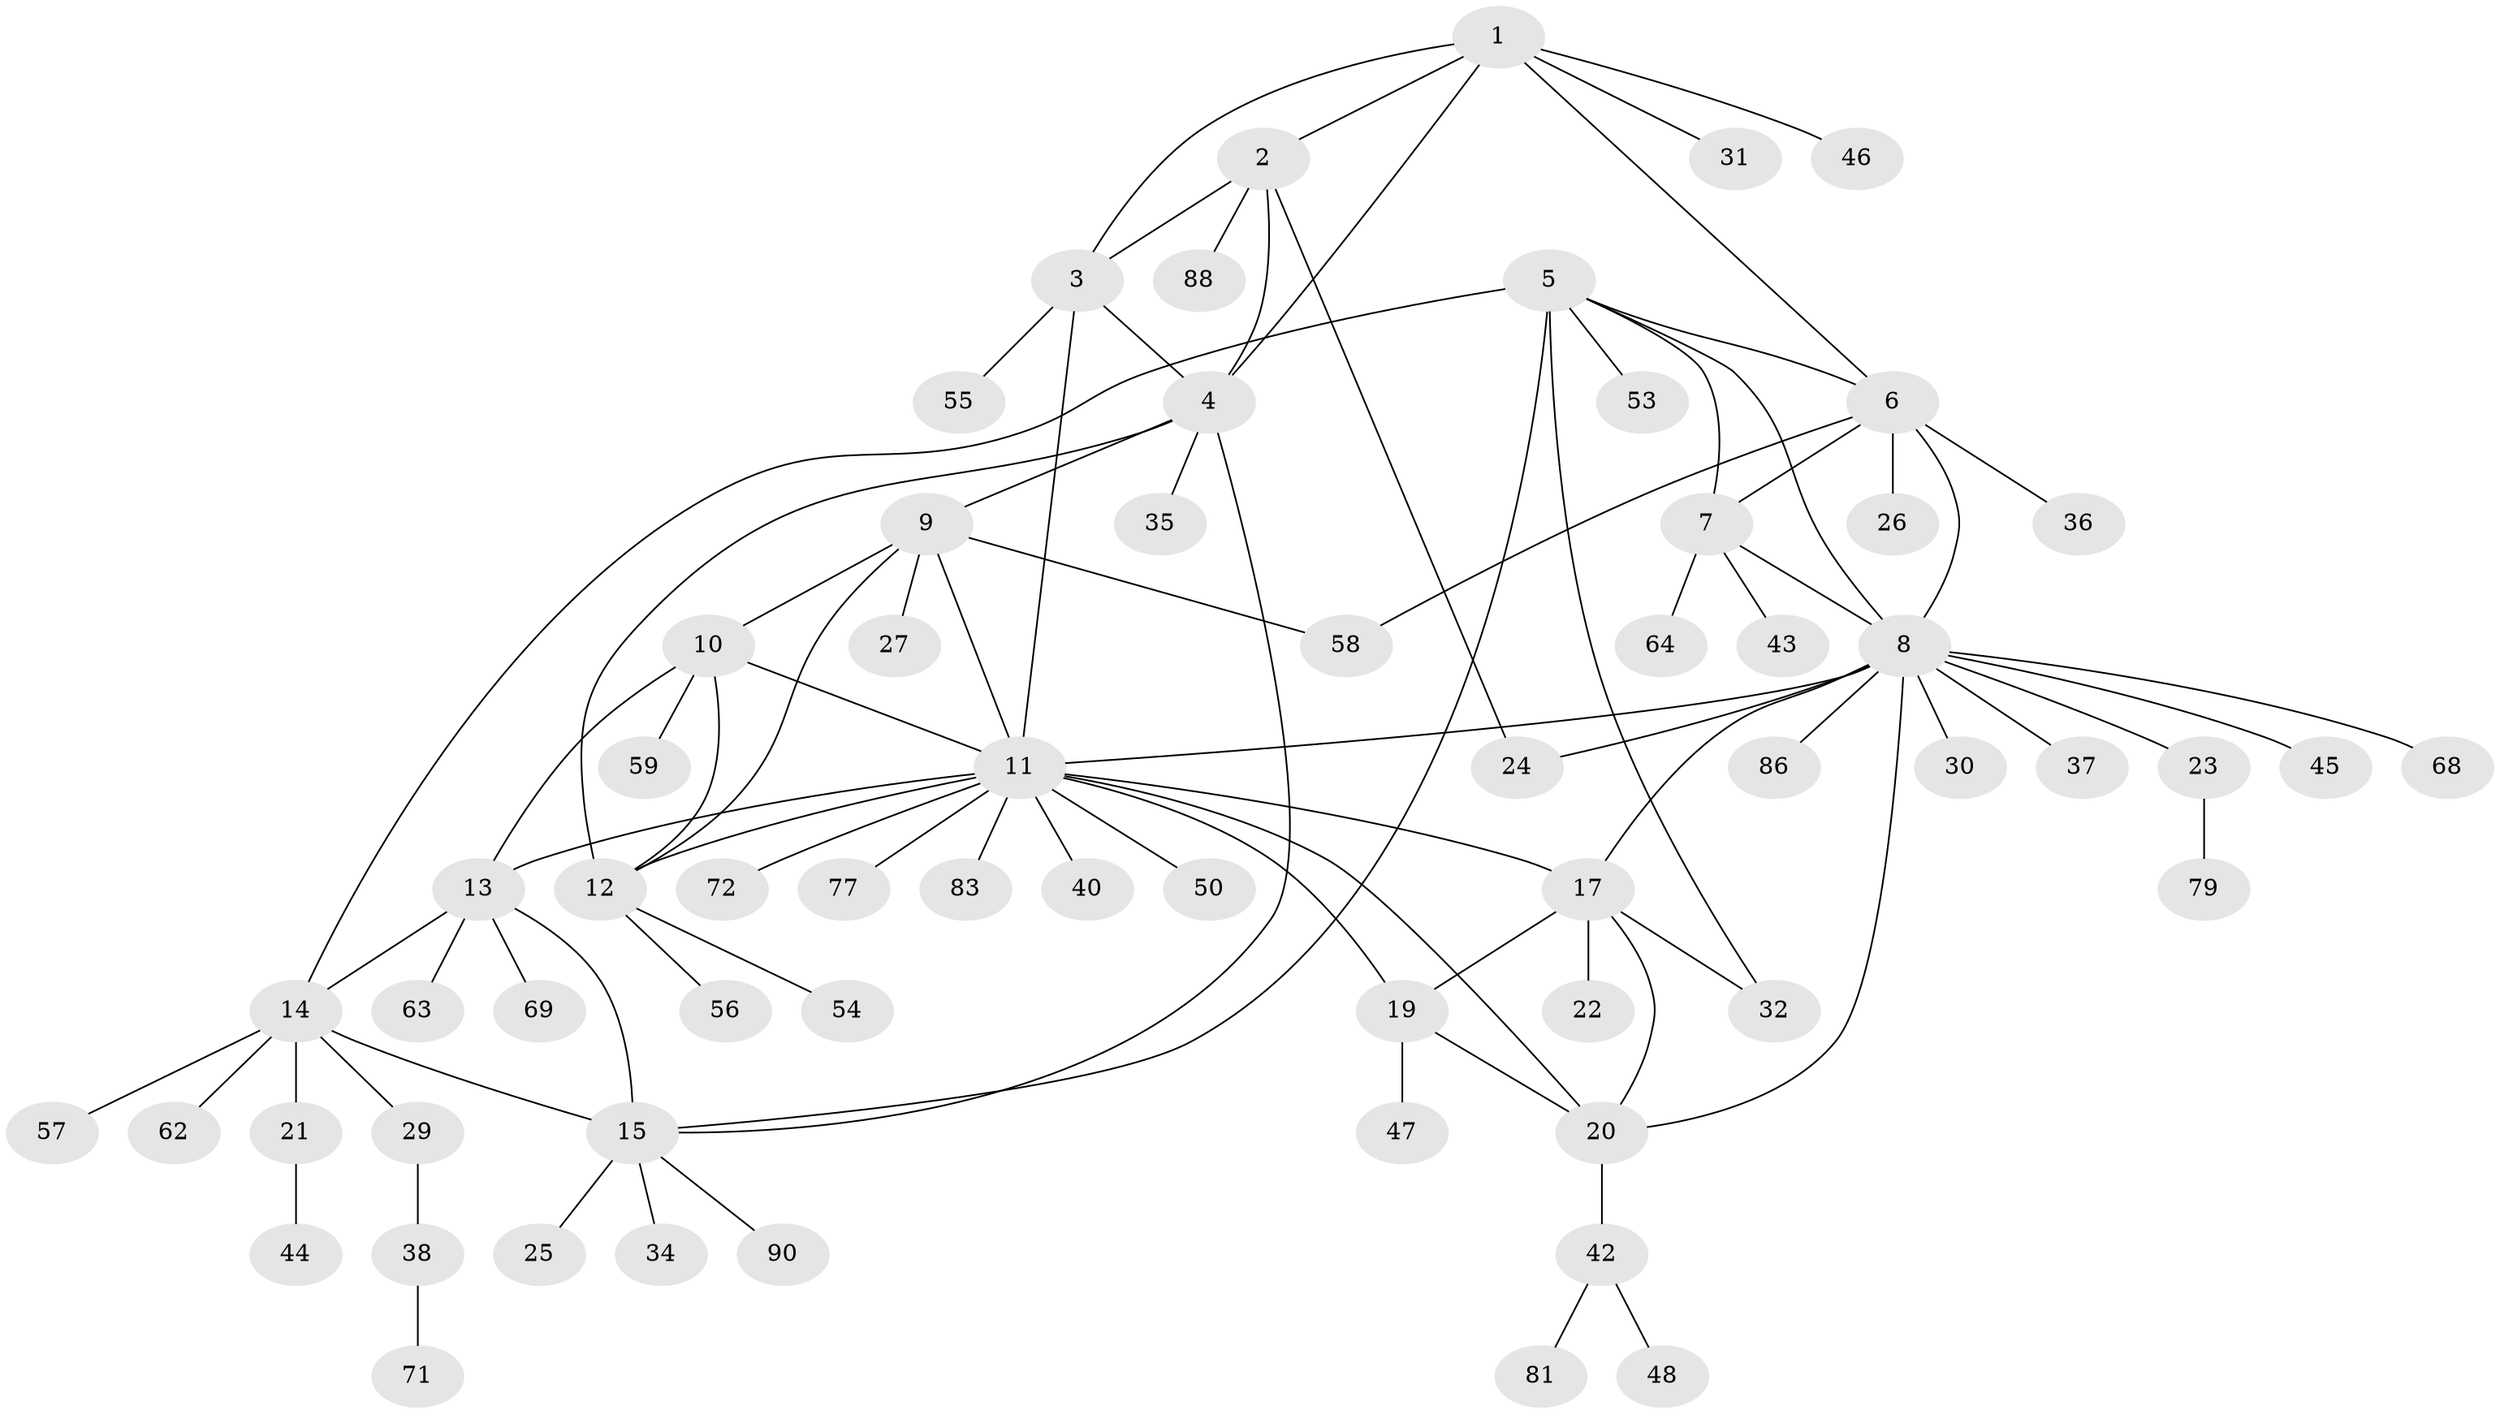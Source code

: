 // original degree distribution, {7: 0.05555555555555555, 6: 0.06666666666666667, 8: 0.03333333333333333, 12: 0.011111111111111112, 5: 0.03333333333333333, 9: 0.022222222222222223, 2: 0.17777777777777778, 1: 0.5666666666666667, 3: 0.03333333333333333}
// Generated by graph-tools (version 1.1) at 2025/42/03/06/25 10:42:15]
// undirected, 64 vertices, 88 edges
graph export_dot {
graph [start="1"]
  node [color=gray90,style=filled];
  1 [super="+87"];
  2 [super="+52"];
  3 [super="+70"];
  4 [super="+33"];
  5 [super="+49"];
  6 [super="+76"];
  7 [super="+80"];
  8 [super="+28"];
  9 [super="+39"];
  10;
  11 [super="+18"];
  12 [super="+74"];
  13 [super="+66"];
  14 [super="+60"];
  15 [super="+16"];
  17 [super="+78"];
  19 [super="+73"];
  20 [super="+67"];
  21;
  22 [super="+84"];
  23;
  24;
  25;
  26 [super="+41"];
  27;
  29 [super="+61"];
  30;
  31;
  32;
  34;
  35;
  36;
  37;
  38 [super="+51"];
  40;
  42;
  43;
  44 [super="+65"];
  45;
  46;
  47;
  48;
  50;
  53;
  54 [super="+75"];
  55;
  56;
  57;
  58 [super="+85"];
  59;
  62;
  63;
  64 [super="+82"];
  68;
  69;
  71;
  72;
  77;
  79;
  81;
  83;
  86;
  88 [super="+89"];
  90;
  1 -- 2;
  1 -- 3;
  1 -- 4;
  1 -- 6;
  1 -- 31;
  1 -- 46;
  2 -- 3;
  2 -- 4;
  2 -- 24;
  2 -- 88;
  3 -- 4;
  3 -- 55;
  3 -- 11;
  4 -- 9;
  4 -- 15;
  4 -- 35;
  4 -- 12;
  5 -- 6;
  5 -- 7;
  5 -- 8;
  5 -- 32;
  5 -- 53;
  5 -- 15;
  5 -- 14;
  6 -- 7;
  6 -- 8;
  6 -- 26;
  6 -- 36;
  6 -- 58;
  7 -- 8;
  7 -- 43;
  7 -- 64;
  8 -- 11;
  8 -- 20;
  8 -- 23;
  8 -- 24;
  8 -- 30;
  8 -- 37;
  8 -- 45;
  8 -- 86;
  8 -- 17;
  8 -- 68;
  9 -- 10;
  9 -- 11;
  9 -- 12;
  9 -- 27;
  9 -- 58;
  10 -- 11;
  10 -- 12;
  10 -- 13;
  10 -- 59;
  11 -- 12;
  11 -- 40;
  11 -- 50;
  11 -- 72;
  11 -- 77;
  11 -- 17;
  11 -- 83;
  11 -- 19;
  11 -- 20;
  11 -- 13;
  12 -- 54;
  12 -- 56;
  13 -- 14;
  13 -- 15 [weight=2];
  13 -- 63;
  13 -- 69;
  14 -- 15 [weight=2];
  14 -- 21;
  14 -- 29;
  14 -- 57;
  14 -- 62;
  15 -- 90;
  15 -- 34;
  15 -- 25;
  17 -- 19;
  17 -- 20;
  17 -- 22;
  17 -- 32;
  19 -- 20;
  19 -- 47;
  20 -- 42;
  21 -- 44;
  23 -- 79;
  29 -- 38;
  38 -- 71;
  42 -- 48;
  42 -- 81;
}
